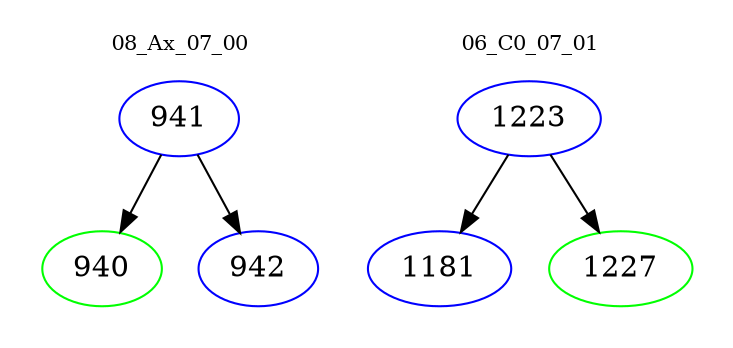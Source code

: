 digraph{
subgraph cluster_0 {
color = white
label = "08_Ax_07_00";
fontsize=10;
T0_941 [label="941", color="blue"]
T0_941 -> T0_940 [color="black"]
T0_940 [label="940", color="green"]
T0_941 -> T0_942 [color="black"]
T0_942 [label="942", color="blue"]
}
subgraph cluster_1 {
color = white
label = "06_C0_07_01";
fontsize=10;
T1_1223 [label="1223", color="blue"]
T1_1223 -> T1_1181 [color="black"]
T1_1181 [label="1181", color="blue"]
T1_1223 -> T1_1227 [color="black"]
T1_1227 [label="1227", color="green"]
}
}
